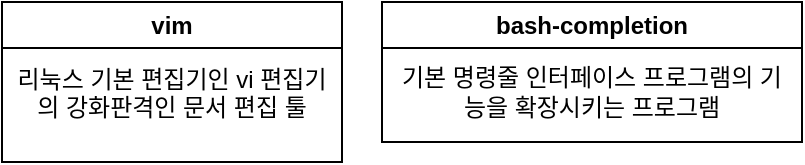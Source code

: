 <mxfile version="20.8.21" type="github">
  <diagram name="페이지-1" id="qAXT69G6eZdml_QpsJ1J">
    <mxGraphModel dx="1325" dy="654" grid="1" gridSize="10" guides="1" tooltips="1" connect="1" arrows="1" fold="1" page="1" pageScale="1" pageWidth="1169" pageHeight="827" math="0" shadow="0">
      <root>
        <mxCell id="0" />
        <mxCell id="1" parent="0" />
        <mxCell id="138x4V-RQ_fm05UkUeAB-1" value="vim" style="swimlane;whiteSpace=wrap;html=1;rounded=0;labelBackgroundColor=none;" vertex="1" parent="1">
          <mxGeometry x="40" y="60" width="170" height="80" as="geometry" />
        </mxCell>
        <mxCell id="138x4V-RQ_fm05UkUeAB-3" value="리눅스 기본 편집기인 vi 편집기의 강화판격인 문서 편집 툴" style="text;html=1;strokeColor=none;fillColor=none;align=center;verticalAlign=top;whiteSpace=wrap;rounded=0;labelBackgroundColor=none;" vertex="1" parent="138x4V-RQ_fm05UkUeAB-1">
          <mxGeometry x="5" y="25" width="160" height="40" as="geometry" />
        </mxCell>
        <mxCell id="138x4V-RQ_fm05UkUeAB-4" value="bash-completion" style="swimlane;whiteSpace=wrap;html=1;rounded=0;labelBackgroundColor=none;" vertex="1" parent="1">
          <mxGeometry x="230" y="60" width="210" height="70" as="geometry" />
        </mxCell>
        <mxCell id="138x4V-RQ_fm05UkUeAB-6" value="기본 명령줄 인터페이스 프로그램의 기능을 확장시키는 프로그램" style="text;html=1;strokeColor=none;fillColor=none;align=center;verticalAlign=middle;whiteSpace=wrap;rounded=0;labelBackgroundColor=none;" vertex="1" parent="138x4V-RQ_fm05UkUeAB-4">
          <mxGeometry x="5" y="30" width="200" height="30" as="geometry" />
        </mxCell>
      </root>
    </mxGraphModel>
  </diagram>
</mxfile>
